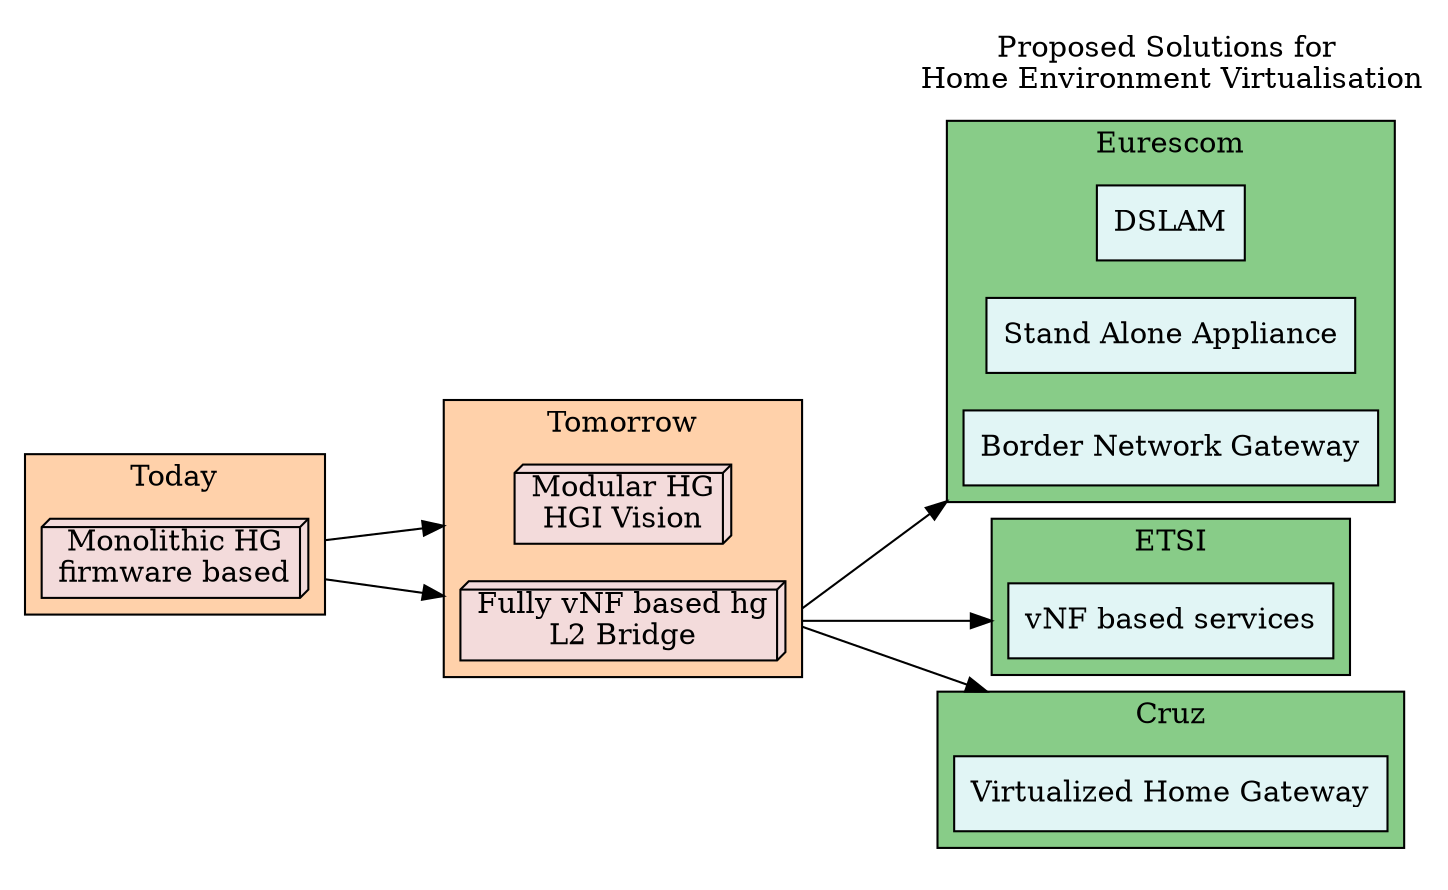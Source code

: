digraph graphname {
compound=true;
#margin=0;
#overlap=false;
splines=false;
pack=true;
start="random";
sep=0.1;
bgcolor=transparent;	
rankdir=LR;
subgraph cluster0{
	fillcolor="#FFD1AA";
	style="filled";
	label="Today";
mono [label="Monolithic HG\nfirmware based",shape = "box3d", fillcolor="#f3dbdb", style="filled"];

}

subgraph cluster1{
	fillcolor="#FFD1AA";
	style="filled";
	label="Tomorrow";
modular[label="Modular HG\nHGI Vision",shape = "box3d", fillcolor="#f3dbdb", style="filled"];
full[label="Fully vNF based hg\nL2 Bridge",shape = "box3d", fillcolor="#f3dbdb", style="filled"];
}

subgraph cluster2{
	
		color="white";
		label="Proposed Solutions for \nHome Environment Virtualisation";
	
	subgraph cluster2_1{
		fillcolor="#88CC88";
		style="filled";
		color="black";
		label="Eurescom";
		dslam [shape = "box", fillcolor="#e1f5f5", style="filled",label="DSLAM"];
		standa [shape = "box", fillcolor="#e1f5f5", style="filled",label="Stand Alone Appliance"];
		bng [shape = "box", fillcolor="#e1f5f5", style="filled",label="Border Network Gateway"];
	}
	
	subgraph cluster2_2{
		fillcolor="#88CC88";
		style="filled";
		color="black";
		label="ETSI";
		vnf [shape = "box", fillcolor="#e1f5f5", style="filled",label="vNF based services"];
	}
	
	subgraph cluster2_3{
		fillcolor="#88CC88";
		style="filled";
		color="black";
		label="Cruz";
		vhg [shape = "box", fillcolor="#e1f5f5", style="filled",label="Virtualized Home Gateway"];
	}
}





	mono -> modular [ltail="cluster0",lhead="cluster1", minlen=2];
mono -> full [ltail="cluster0",lhead="cluster1",minlen=2];
full:e -> vnf [lhead="cluster2_2",ltail="cluster1",minlen=2];
full:e -> vhg:n [lhead="cluster2_3",ltail="cluster1",minlen=2];

full:e -> standa [lhead="cluster2_1",ltail="cluster1",minlen=2];
  
  
}
